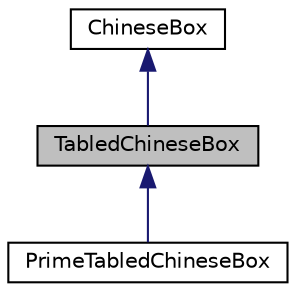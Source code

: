 digraph "TabledChineseBox"
{
  edge [fontname="Helvetica",fontsize="10",labelfontname="Helvetica",labelfontsize="10"];
  node [fontname="Helvetica",fontsize="10",shape=record];
  Node1 [label="TabledChineseBox",height=0.2,width=0.4,color="black", fillcolor="grey75", style="filled", fontcolor="black"];
  Node2 -> Node1 [dir="back",color="midnightblue",fontsize="10",style="solid",fontname="Helvetica"];
  Node2 [label="ChineseBox",height=0.2,width=0.4,color="black", fillcolor="white", style="filled",URL="$classChineseBox.html"];
  Node1 -> Node3 [dir="back",color="midnightblue",fontsize="10",style="solid",fontname="Helvetica"];
  Node3 [label="PrimeTabledChineseBox",height=0.2,width=0.4,color="black", fillcolor="white", style="filled",URL="$classPrimeTabledChineseBox.html"];
}
